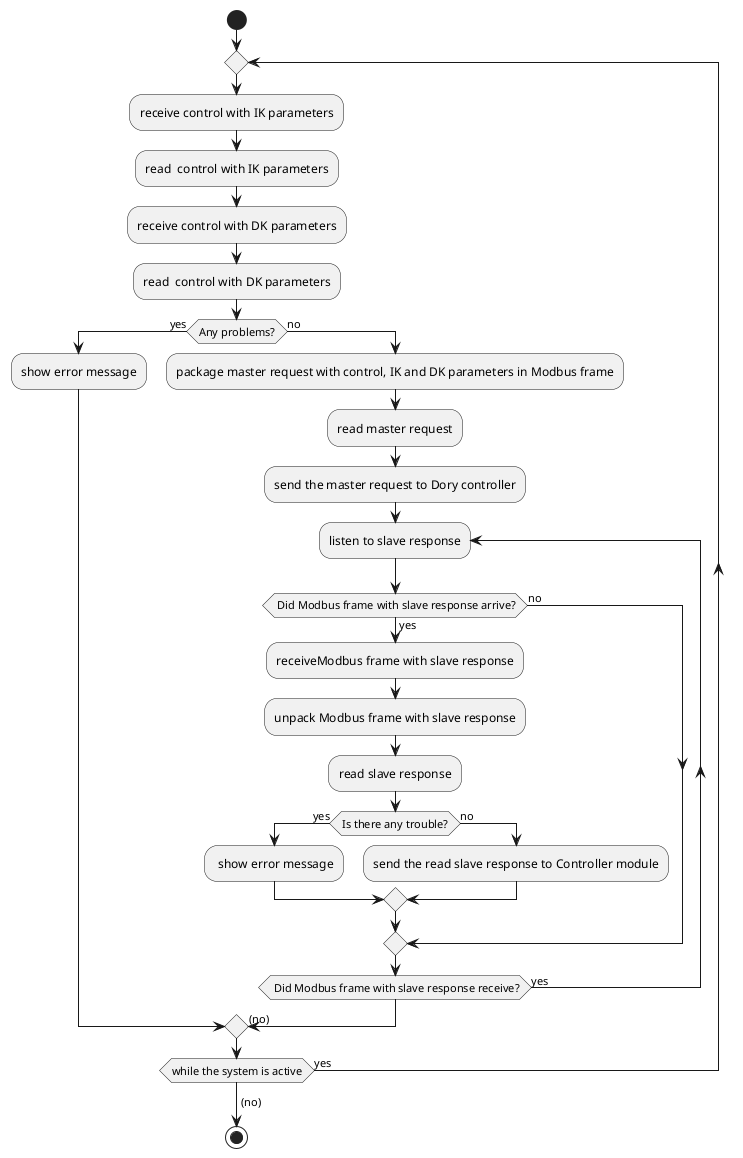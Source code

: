 @startuml
start
repeat
    :receive control with IK parameters;
    :read  control with IK parameters;
    :receive control with DK parameters;
    :read  control with DK parameters;
if (Any problems?) then (yes)
    :show error message;
else (no)
    :package master request with control, IK and DK parameters in Modbus frame;
    :read master request;
    :send the master request to Dory controller;
repeat :listen to slave response;
    if( Did Modbus frame with slave response arrive?) then (yes)
        :receiveModbus frame with slave response;
        :unpack Modbus frame with slave response;
        :read slave response;
        if (Is there any trouble?) then (yes)
            : show error message;
        else(no)
            :send the read slave response to Controller module;
        endif
    else (no)
    endif
repeat while ( Did Modbus frame with slave response receive?) is (yes)
    ->(no);    
endif
repeat while (while the system is active) is (yes)
->(no);
stop
@enduml